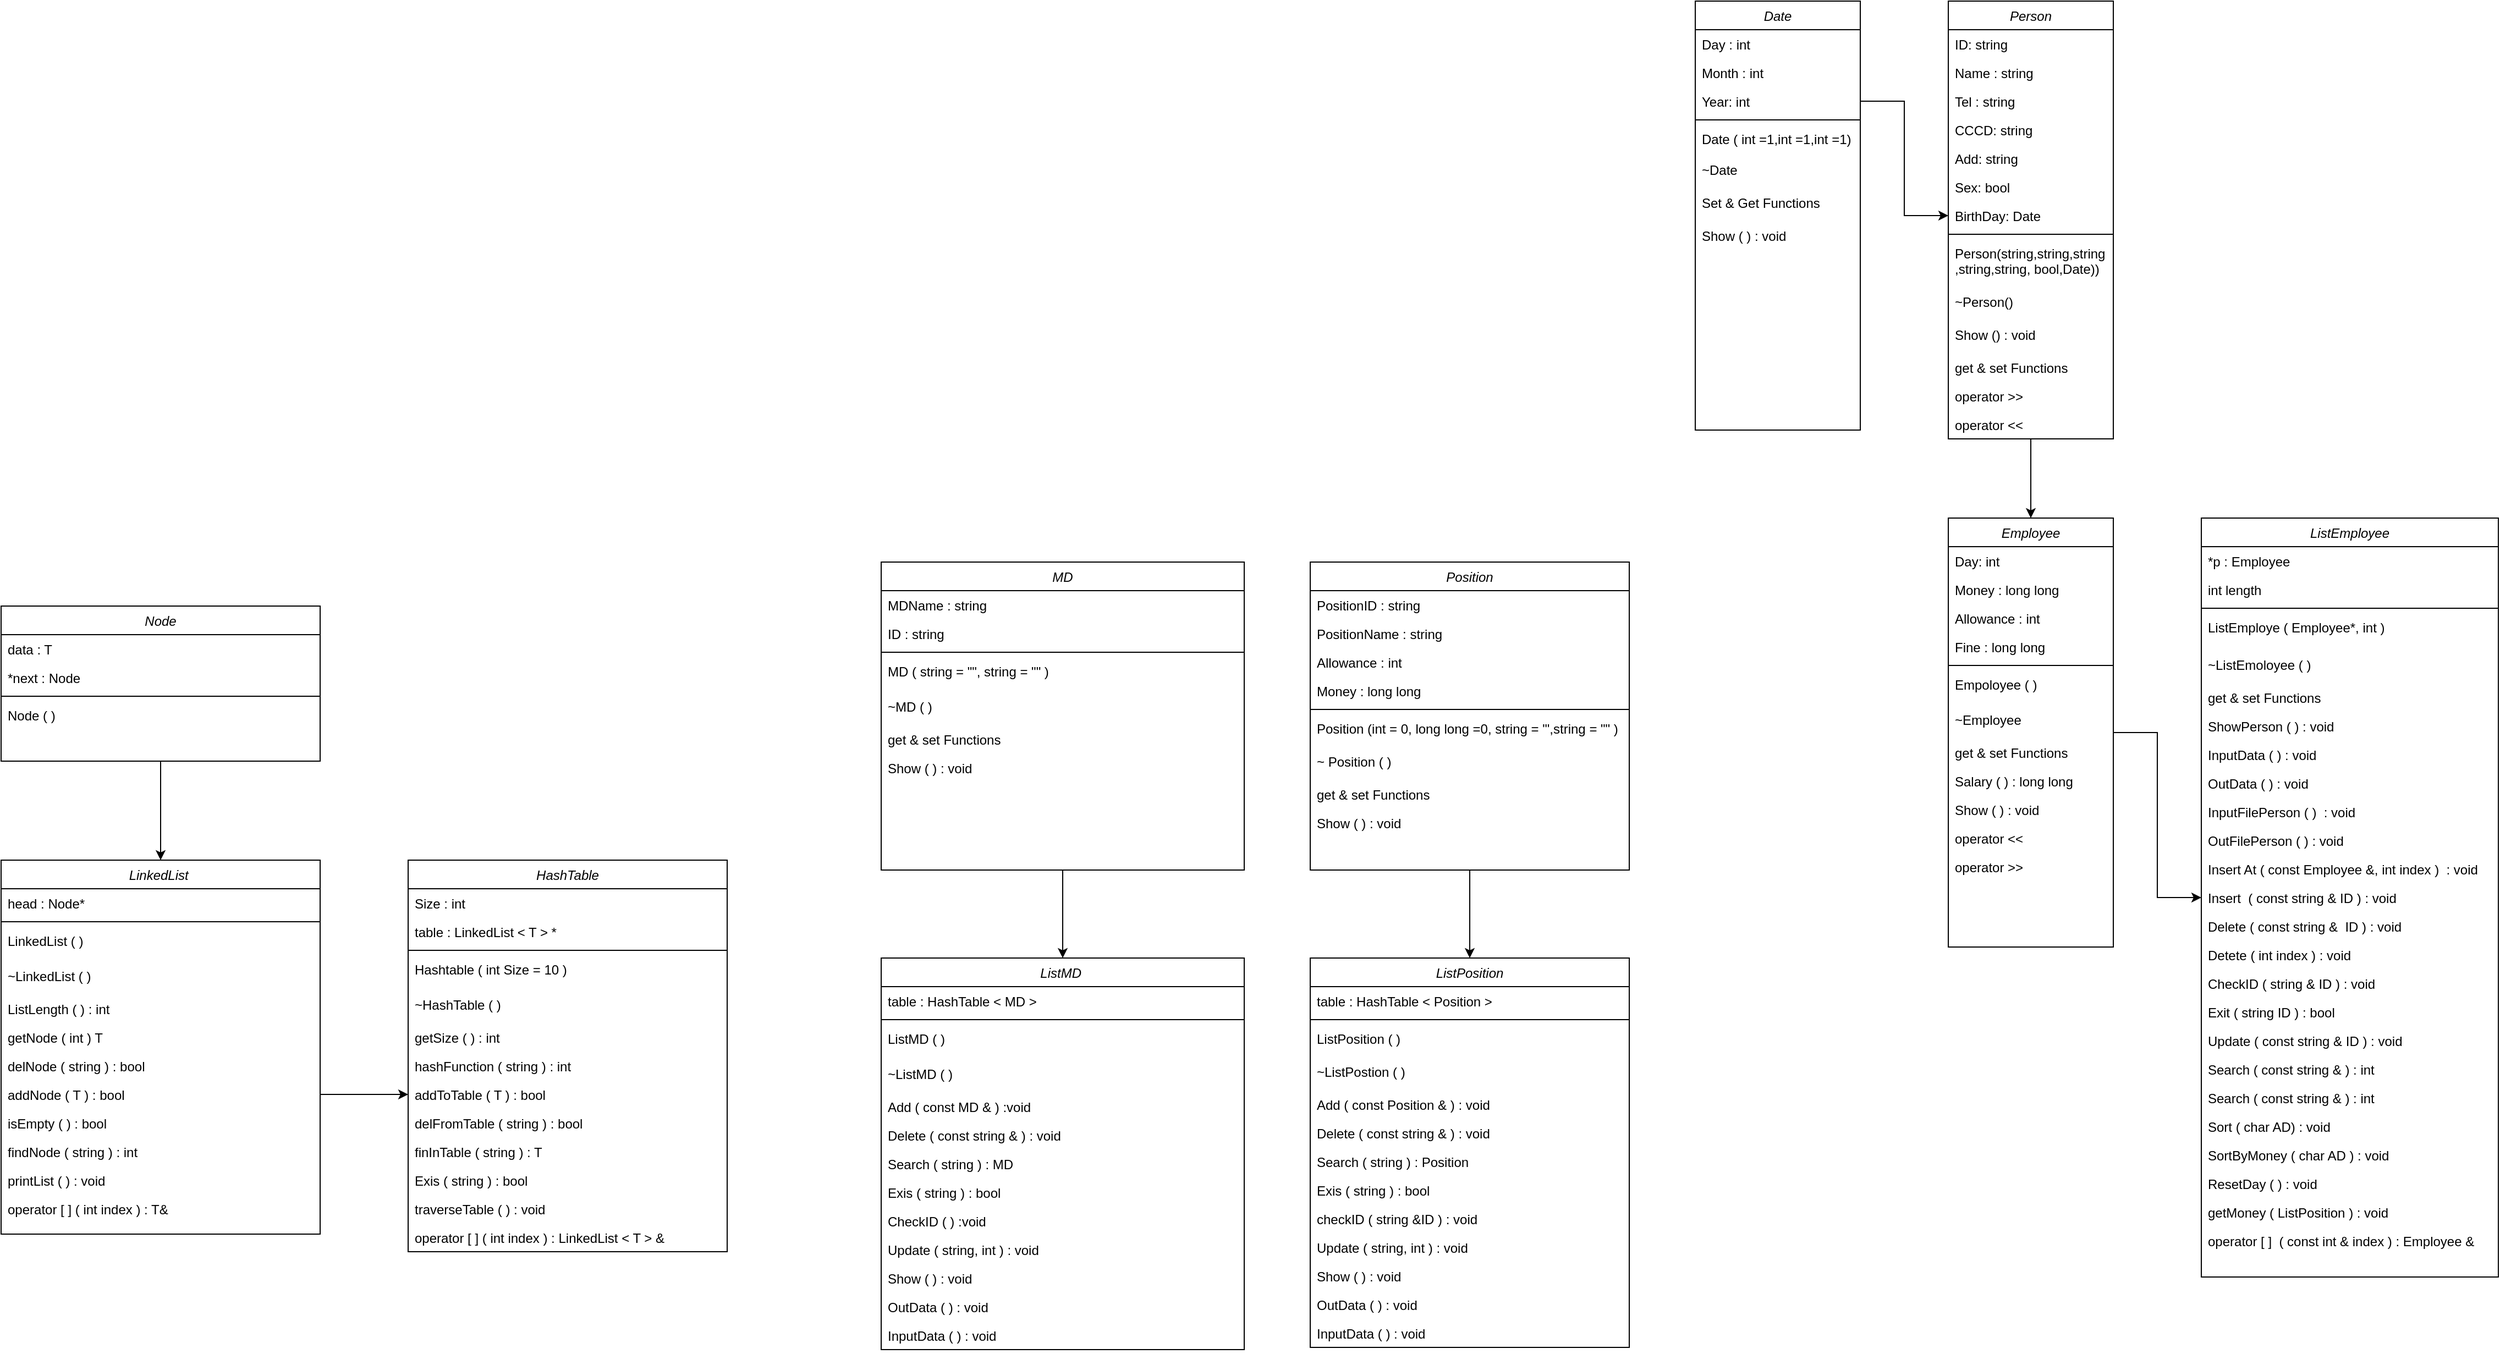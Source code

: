 <mxfile version="20.2.3" type="device" pages="2"><diagram id="C5RBs43oDa-KdzZeNtuy" name="Page-1"><mxGraphModel dx="2506" dy="425" grid="1" gridSize="10" guides="1" tooltips="1" connect="1" arrows="1" fold="1" page="1" pageScale="1" pageWidth="827" pageHeight="1169" math="0" shadow="0"><root><mxCell id="WIyWlLk6GJQsqaUBKTNV-0"/><mxCell id="WIyWlLk6GJQsqaUBKTNV-1" parent="WIyWlLk6GJQsqaUBKTNV-0"/><mxCell id="2ZYuX4_VK9bPIiLDg9do-37" value="" style="edgeStyle=orthogonalEdgeStyle;rounded=0;orthogonalLoop=1;jettySize=auto;html=1;" parent="WIyWlLk6GJQsqaUBKTNV-1" source="zkfFHV4jXpPFQw0GAbJ--0" target="2ZYuX4_VK9bPIiLDg9do-23" edge="1"><mxGeometry relative="1" as="geometry"/></mxCell><mxCell id="zkfFHV4jXpPFQw0GAbJ--0" value="Person" style="swimlane;fontStyle=2;align=center;verticalAlign=top;childLayout=stackLayout;horizontal=1;startSize=26;horizontalStack=0;resizeParent=1;resizeLast=0;collapsible=1;marginBottom=0;rounded=0;shadow=0;strokeWidth=1;" parent="WIyWlLk6GJQsqaUBKTNV-1" vertex="1"><mxGeometry x="220" y="120" width="150" height="398" as="geometry"><mxRectangle x="230" y="140" width="160" height="26" as="alternateBounds"/></mxGeometry></mxCell><mxCell id="-ab3hChi9qJ2PUHJPbu6-6" value="ID: string        " style="text;align=left;verticalAlign=top;spacingLeft=4;spacingRight=4;overflow=hidden;rotatable=0;points=[[0,0.5],[1,0.5]];portConstraint=eastwest;" parent="zkfFHV4jXpPFQw0GAbJ--0" vertex="1"><mxGeometry y="26" width="150" height="26" as="geometry"/></mxCell><mxCell id="-ab3hChi9qJ2PUHJPbu6-5" value="Name : string" style="text;align=left;verticalAlign=top;spacingLeft=4;spacingRight=4;overflow=hidden;rotatable=0;points=[[0,0.5],[1,0.5]];portConstraint=eastwest;" parent="zkfFHV4jXpPFQw0GAbJ--0" vertex="1"><mxGeometry y="52" width="150" height="26" as="geometry"/></mxCell><mxCell id="zkfFHV4jXpPFQw0GAbJ--1" value="Tel : string" style="text;align=left;verticalAlign=top;spacingLeft=4;spacingRight=4;overflow=hidden;rotatable=0;points=[[0,0.5],[1,0.5]];portConstraint=eastwest;" parent="zkfFHV4jXpPFQw0GAbJ--0" vertex="1"><mxGeometry y="78" width="150" height="26" as="geometry"/></mxCell><mxCell id="-ab3hChi9qJ2PUHJPbu6-7" value="CCCD: string" style="text;align=left;verticalAlign=top;spacingLeft=4;spacingRight=4;overflow=hidden;rotatable=0;points=[[0,0.5],[1,0.5]];portConstraint=eastwest;" parent="zkfFHV4jXpPFQw0GAbJ--0" vertex="1"><mxGeometry y="104" width="150" height="26" as="geometry"/></mxCell><mxCell id="-ab3hChi9qJ2PUHJPbu6-8" value="Add: string" style="text;align=left;verticalAlign=top;spacingLeft=4;spacingRight=4;overflow=hidden;rotatable=0;points=[[0,0.5],[1,0.5]];portConstraint=eastwest;" parent="zkfFHV4jXpPFQw0GAbJ--0" vertex="1"><mxGeometry y="130" width="150" height="26" as="geometry"/></mxCell><mxCell id="-ab3hChi9qJ2PUHJPbu6-9" value="Sex: bool" style="text;align=left;verticalAlign=top;spacingLeft=4;spacingRight=4;overflow=hidden;rotatable=0;points=[[0,0.5],[1,0.5]];portConstraint=eastwest;" parent="zkfFHV4jXpPFQw0GAbJ--0" vertex="1"><mxGeometry y="156" width="150" height="26" as="geometry"/></mxCell><mxCell id="-ab3hChi9qJ2PUHJPbu6-10" value="BirthDay: Date" style="text;align=left;verticalAlign=top;spacingLeft=4;spacingRight=4;overflow=hidden;rotatable=0;points=[[0,0.5],[1,0.5]];portConstraint=eastwest;" parent="zkfFHV4jXpPFQw0GAbJ--0" vertex="1"><mxGeometry y="182" width="150" height="26" as="geometry"/></mxCell><mxCell id="zkfFHV4jXpPFQw0GAbJ--4" value="" style="line;html=1;strokeWidth=1;align=left;verticalAlign=middle;spacingTop=-1;spacingLeft=3;spacingRight=3;rotatable=0;labelPosition=right;points=[];portConstraint=eastwest;" parent="zkfFHV4jXpPFQw0GAbJ--0" vertex="1"><mxGeometry y="208" width="150" height="8" as="geometry"/></mxCell><mxCell id="2ZYuX4_VK9bPIiLDg9do-1" value="Person(string,string,string&#10;,string,string, bool,Date))" style="text;align=left;verticalAlign=top;spacingLeft=4;spacingRight=4;overflow=hidden;rotatable=0;points=[[0,0.5],[1,0.5]];portConstraint=eastwest;" parent="zkfFHV4jXpPFQw0GAbJ--0" vertex="1"><mxGeometry y="216" width="150" height="44" as="geometry"/></mxCell><mxCell id="2ZYuX4_VK9bPIiLDg9do-2" value="~Person()" style="text;align=left;verticalAlign=top;spacingLeft=4;spacingRight=4;overflow=hidden;rotatable=0;points=[[0,0.5],[1,0.5]];portConstraint=eastwest;" parent="zkfFHV4jXpPFQw0GAbJ--0" vertex="1"><mxGeometry y="260" width="150" height="30" as="geometry"/></mxCell><mxCell id="2ZYuX4_VK9bPIiLDg9do-0" value="Show () : void" style="text;align=left;verticalAlign=top;spacingLeft=4;spacingRight=4;overflow=hidden;rotatable=0;points=[[0,0.5],[1,0.5]];portConstraint=eastwest;" parent="zkfFHV4jXpPFQw0GAbJ--0" vertex="1"><mxGeometry y="290" width="150" height="30" as="geometry"/></mxCell><mxCell id="2ZYuX4_VK9bPIiLDg9do-3" value="get &amp; set Functions" style="text;align=left;verticalAlign=top;spacingLeft=4;spacingRight=4;overflow=hidden;rotatable=0;points=[[0,0.5],[1,0.5]];portConstraint=eastwest;" parent="zkfFHV4jXpPFQw0GAbJ--0" vertex="1"><mxGeometry y="320" width="150" height="26" as="geometry"/></mxCell><mxCell id="fpwCp3mLz7zwGem5Q8k8-0" value="operator &gt;&gt; " style="text;align=left;verticalAlign=top;spacingLeft=4;spacingRight=4;overflow=hidden;rotatable=0;points=[[0,0.5],[1,0.5]];portConstraint=eastwest;" vertex="1" parent="zkfFHV4jXpPFQw0GAbJ--0"><mxGeometry y="346" width="150" height="26" as="geometry"/></mxCell><mxCell id="fpwCp3mLz7zwGem5Q8k8-1" value="operator &lt;&lt; " style="text;align=left;verticalAlign=top;spacingLeft=4;spacingRight=4;overflow=hidden;rotatable=0;points=[[0,0.5],[1,0.5]];portConstraint=eastwest;" vertex="1" parent="zkfFHV4jXpPFQw0GAbJ--0"><mxGeometry y="372" width="150" height="26" as="geometry"/></mxCell><mxCell id="2ZYuX4_VK9bPIiLDg9do-8" value="Date" style="swimlane;fontStyle=2;align=center;verticalAlign=top;childLayout=stackLayout;horizontal=1;startSize=26;horizontalStack=0;resizeParent=1;resizeLast=0;collapsible=1;marginBottom=0;rounded=0;shadow=0;strokeWidth=1;" parent="WIyWlLk6GJQsqaUBKTNV-1" vertex="1"><mxGeometry x="-10" y="120" width="150" height="390" as="geometry"><mxRectangle x="230" y="140" width="160" height="26" as="alternateBounds"/></mxGeometry></mxCell><mxCell id="2ZYuX4_VK9bPIiLDg9do-9" value="Day : int" style="text;align=left;verticalAlign=top;spacingLeft=4;spacingRight=4;overflow=hidden;rotatable=0;points=[[0,0.5],[1,0.5]];portConstraint=eastwest;" parent="2ZYuX4_VK9bPIiLDg9do-8" vertex="1"><mxGeometry y="26" width="150" height="26" as="geometry"/></mxCell><mxCell id="2ZYuX4_VK9bPIiLDg9do-10" value="Month : int" style="text;align=left;verticalAlign=top;spacingLeft=4;spacingRight=4;overflow=hidden;rotatable=0;points=[[0,0.5],[1,0.5]];portConstraint=eastwest;" parent="2ZYuX4_VK9bPIiLDg9do-8" vertex="1"><mxGeometry y="52" width="150" height="26" as="geometry"/></mxCell><mxCell id="2ZYuX4_VK9bPIiLDg9do-11" value="Year: int" style="text;align=left;verticalAlign=top;spacingLeft=4;spacingRight=4;overflow=hidden;rotatable=0;points=[[0,0.5],[1,0.5]];portConstraint=eastwest;" parent="2ZYuX4_VK9bPIiLDg9do-8" vertex="1"><mxGeometry y="78" width="150" height="26" as="geometry"/></mxCell><mxCell id="2ZYuX4_VK9bPIiLDg9do-16" value="" style="line;html=1;strokeWidth=1;align=left;verticalAlign=middle;spacingTop=-1;spacingLeft=3;spacingRight=3;rotatable=0;labelPosition=right;points=[];portConstraint=eastwest;" parent="2ZYuX4_VK9bPIiLDg9do-8" vertex="1"><mxGeometry y="104" width="150" height="8" as="geometry"/></mxCell><mxCell id="2ZYuX4_VK9bPIiLDg9do-17" value="Date ( int =1,int =1,int =1)" style="text;align=left;verticalAlign=top;spacingLeft=4;spacingRight=4;overflow=hidden;rotatable=0;points=[[0,0.5],[1,0.5]];portConstraint=eastwest;" parent="2ZYuX4_VK9bPIiLDg9do-8" vertex="1"><mxGeometry y="112" width="150" height="28" as="geometry"/></mxCell><mxCell id="2ZYuX4_VK9bPIiLDg9do-18" value="~Date" style="text;align=left;verticalAlign=top;spacingLeft=4;spacingRight=4;overflow=hidden;rotatable=0;points=[[0,0.5],[1,0.5]];portConstraint=eastwest;" parent="2ZYuX4_VK9bPIiLDg9do-8" vertex="1"><mxGeometry y="140" width="150" height="30" as="geometry"/></mxCell><mxCell id="2ZYuX4_VK9bPIiLDg9do-19" value="Set &amp; Get Functions" style="text;align=left;verticalAlign=top;spacingLeft=4;spacingRight=4;overflow=hidden;rotatable=0;points=[[0,0.5],[1,0.5]];portConstraint=eastwest;" parent="2ZYuX4_VK9bPIiLDg9do-8" vertex="1"><mxGeometry y="170" width="150" height="30" as="geometry"/></mxCell><mxCell id="2ZYuX4_VK9bPIiLDg9do-20" value="Show ( ) : void" style="text;align=left;verticalAlign=top;spacingLeft=4;spacingRight=4;overflow=hidden;rotatable=0;points=[[0,0.5],[1,0.5]];portConstraint=eastwest;" parent="2ZYuX4_VK9bPIiLDg9do-8" vertex="1"><mxGeometry y="200" width="150" height="26" as="geometry"/></mxCell><mxCell id="2ZYuX4_VK9bPIiLDg9do-51" value="" style="edgeStyle=orthogonalEdgeStyle;rounded=0;orthogonalLoop=1;jettySize=auto;html=1;" parent="WIyWlLk6GJQsqaUBKTNV-1" source="2ZYuX4_VK9bPIiLDg9do-23" target="2ZYuX4_VK9bPIiLDg9do-40" edge="1"><mxGeometry relative="1" as="geometry"/></mxCell><mxCell id="2ZYuX4_VK9bPIiLDg9do-23" value="Employee" style="swimlane;fontStyle=2;align=center;verticalAlign=top;childLayout=stackLayout;horizontal=1;startSize=26;horizontalStack=0;resizeParent=1;resizeLast=0;collapsible=1;marginBottom=0;rounded=0;shadow=0;strokeWidth=1;" parent="WIyWlLk6GJQsqaUBKTNV-1" vertex="1"><mxGeometry x="220" y="590" width="150" height="390" as="geometry"><mxRectangle x="230" y="140" width="160" height="26" as="alternateBounds"/></mxGeometry></mxCell><mxCell id="2ZYuX4_VK9bPIiLDg9do-24" value="Day: int" style="text;align=left;verticalAlign=top;spacingLeft=4;spacingRight=4;overflow=hidden;rotatable=0;points=[[0,0.5],[1,0.5]];portConstraint=eastwest;" parent="2ZYuX4_VK9bPIiLDg9do-23" vertex="1"><mxGeometry y="26" width="150" height="26" as="geometry"/></mxCell><mxCell id="2ZYuX4_VK9bPIiLDg9do-25" value="Money : long long" style="text;align=left;verticalAlign=top;spacingLeft=4;spacingRight=4;overflow=hidden;rotatable=0;points=[[0,0.5],[1,0.5]];portConstraint=eastwest;" parent="2ZYuX4_VK9bPIiLDg9do-23" vertex="1"><mxGeometry y="52" width="150" height="26" as="geometry"/></mxCell><mxCell id="2ZYuX4_VK9bPIiLDg9do-26" value="Allowance : int" style="text;align=left;verticalAlign=top;spacingLeft=4;spacingRight=4;overflow=hidden;rotatable=0;points=[[0,0.5],[1,0.5]];portConstraint=eastwest;" parent="2ZYuX4_VK9bPIiLDg9do-23" vertex="1"><mxGeometry y="78" width="150" height="26" as="geometry"/></mxCell><mxCell id="2ZYuX4_VK9bPIiLDg9do-27" value="Fine : long long" style="text;align=left;verticalAlign=top;spacingLeft=4;spacingRight=4;overflow=hidden;rotatable=0;points=[[0,0.5],[1,0.5]];portConstraint=eastwest;" parent="2ZYuX4_VK9bPIiLDg9do-23" vertex="1"><mxGeometry y="104" width="150" height="26" as="geometry"/></mxCell><mxCell id="2ZYuX4_VK9bPIiLDg9do-31" value="" style="line;html=1;strokeWidth=1;align=left;verticalAlign=middle;spacingTop=-1;spacingLeft=3;spacingRight=3;rotatable=0;labelPosition=right;points=[];portConstraint=eastwest;" parent="2ZYuX4_VK9bPIiLDg9do-23" vertex="1"><mxGeometry y="130" width="150" height="8" as="geometry"/></mxCell><mxCell id="2ZYuX4_VK9bPIiLDg9do-32" value="Empoloyee ( )" style="text;align=left;verticalAlign=top;spacingLeft=4;spacingRight=4;overflow=hidden;rotatable=0;points=[[0,0.5],[1,0.5]];portConstraint=eastwest;" parent="2ZYuX4_VK9bPIiLDg9do-23" vertex="1"><mxGeometry y="138" width="150" height="32" as="geometry"/></mxCell><mxCell id="2ZYuX4_VK9bPIiLDg9do-33" value="~Employee" style="text;align=left;verticalAlign=top;spacingLeft=4;spacingRight=4;overflow=hidden;rotatable=0;points=[[0,0.5],[1,0.5]];portConstraint=eastwest;" parent="2ZYuX4_VK9bPIiLDg9do-23" vertex="1"><mxGeometry y="170" width="150" height="30" as="geometry"/></mxCell><mxCell id="2ZYuX4_VK9bPIiLDg9do-35" value="get &amp; set Functions" style="text;align=left;verticalAlign=top;spacingLeft=4;spacingRight=4;overflow=hidden;rotatable=0;points=[[0,0.5],[1,0.5]];portConstraint=eastwest;" parent="2ZYuX4_VK9bPIiLDg9do-23" vertex="1"><mxGeometry y="200" width="150" height="26" as="geometry"/></mxCell><mxCell id="2ZYuX4_VK9bPIiLDg9do-38" value="Salary ( ) : long long" style="text;align=left;verticalAlign=top;spacingLeft=4;spacingRight=4;overflow=hidden;rotatable=0;points=[[0,0.5],[1,0.5]];portConstraint=eastwest;" parent="2ZYuX4_VK9bPIiLDg9do-23" vertex="1"><mxGeometry y="226" width="150" height="26" as="geometry"/></mxCell><mxCell id="fpwCp3mLz7zwGem5Q8k8-2" value="Show ( ) : void " style="text;align=left;verticalAlign=top;spacingLeft=4;spacingRight=4;overflow=hidden;rotatable=0;points=[[0,0.5],[1,0.5]];portConstraint=eastwest;" vertex="1" parent="2ZYuX4_VK9bPIiLDg9do-23"><mxGeometry y="252" width="150" height="26" as="geometry"/></mxCell><mxCell id="fpwCp3mLz7zwGem5Q8k8-3" value="operator &lt;&lt; " style="text;align=left;verticalAlign=top;spacingLeft=4;spacingRight=4;overflow=hidden;rotatable=0;points=[[0,0.5],[1,0.5]];portConstraint=eastwest;" vertex="1" parent="2ZYuX4_VK9bPIiLDg9do-23"><mxGeometry y="278" width="150" height="26" as="geometry"/></mxCell><mxCell id="2ZYuX4_VK9bPIiLDg9do-36" value="operator &gt;&gt; " style="text;align=left;verticalAlign=top;spacingLeft=4;spacingRight=4;overflow=hidden;rotatable=0;points=[[0,0.5],[1,0.5]];portConstraint=eastwest;" parent="2ZYuX4_VK9bPIiLDg9do-23" vertex="1"><mxGeometry y="304" width="150" height="26" as="geometry"/></mxCell><mxCell id="2ZYuX4_VK9bPIiLDg9do-39" style="edgeStyle=orthogonalEdgeStyle;rounded=0;orthogonalLoop=1;jettySize=auto;html=1;entryX=0;entryY=0.5;entryDx=0;entryDy=0;" parent="WIyWlLk6GJQsqaUBKTNV-1" source="2ZYuX4_VK9bPIiLDg9do-11" target="-ab3hChi9qJ2PUHJPbu6-10" edge="1"><mxGeometry relative="1" as="geometry"/></mxCell><mxCell id="2ZYuX4_VK9bPIiLDg9do-40" value="ListEmployee" style="swimlane;fontStyle=2;align=center;verticalAlign=top;childLayout=stackLayout;horizontal=1;startSize=26;horizontalStack=0;resizeParent=1;resizeLast=0;collapsible=1;marginBottom=0;rounded=0;shadow=0;strokeWidth=1;" parent="WIyWlLk6GJQsqaUBKTNV-1" vertex="1"><mxGeometry x="450" y="590" width="270" height="690" as="geometry"><mxRectangle x="230" y="140" width="160" height="26" as="alternateBounds"/></mxGeometry></mxCell><mxCell id="2ZYuX4_VK9bPIiLDg9do-41" value="*p : Employee" style="text;align=left;verticalAlign=top;spacingLeft=4;spacingRight=4;overflow=hidden;rotatable=0;points=[[0,0.5],[1,0.5]];portConstraint=eastwest;" parent="2ZYuX4_VK9bPIiLDg9do-40" vertex="1"><mxGeometry y="26" width="270" height="26" as="geometry"/></mxCell><mxCell id="2ZYuX4_VK9bPIiLDg9do-42" value="int length" style="text;align=left;verticalAlign=top;spacingLeft=4;spacingRight=4;overflow=hidden;rotatable=0;points=[[0,0.5],[1,0.5]];portConstraint=eastwest;" parent="2ZYuX4_VK9bPIiLDg9do-40" vertex="1"><mxGeometry y="52" width="270" height="26" as="geometry"/></mxCell><mxCell id="2ZYuX4_VK9bPIiLDg9do-45" value="" style="line;html=1;strokeWidth=1;align=left;verticalAlign=middle;spacingTop=-1;spacingLeft=3;spacingRight=3;rotatable=0;labelPosition=right;points=[];portConstraint=eastwest;" parent="2ZYuX4_VK9bPIiLDg9do-40" vertex="1"><mxGeometry y="78" width="270" height="8" as="geometry"/></mxCell><mxCell id="2ZYuX4_VK9bPIiLDg9do-46" value="ListEmploye ( Employee*, int ) " style="text;align=left;verticalAlign=top;spacingLeft=4;spacingRight=4;overflow=hidden;rotatable=0;points=[[0,0.5],[1,0.5]];portConstraint=eastwest;" parent="2ZYuX4_VK9bPIiLDg9do-40" vertex="1"><mxGeometry y="86" width="270" height="34" as="geometry"/></mxCell><mxCell id="2ZYuX4_VK9bPIiLDg9do-47" value="~ListEmoloyee ( )" style="text;align=left;verticalAlign=top;spacingLeft=4;spacingRight=4;overflow=hidden;rotatable=0;points=[[0,0.5],[1,0.5]];portConstraint=eastwest;" parent="2ZYuX4_VK9bPIiLDg9do-40" vertex="1"><mxGeometry y="120" width="270" height="30" as="geometry"/></mxCell><mxCell id="2ZYuX4_VK9bPIiLDg9do-48" value="get &amp; set Functions" style="text;align=left;verticalAlign=top;spacingLeft=4;spacingRight=4;overflow=hidden;rotatable=0;points=[[0,0.5],[1,0.5]];portConstraint=eastwest;" parent="2ZYuX4_VK9bPIiLDg9do-40" vertex="1"><mxGeometry y="150" width="270" height="26" as="geometry"/></mxCell><mxCell id="2ZYuX4_VK9bPIiLDg9do-50" value="ShowPerson ( ) : void" style="text;align=left;verticalAlign=top;spacingLeft=4;spacingRight=4;overflow=hidden;rotatable=0;points=[[0,0.5],[1,0.5]];portConstraint=eastwest;" parent="2ZYuX4_VK9bPIiLDg9do-40" vertex="1"><mxGeometry y="176" width="270" height="26" as="geometry"/></mxCell><mxCell id="2ZYuX4_VK9bPIiLDg9do-52" value="InputData ( ) : void" style="text;align=left;verticalAlign=top;spacingLeft=4;spacingRight=4;overflow=hidden;rotatable=0;points=[[0,0.5],[1,0.5]];portConstraint=eastwest;" parent="2ZYuX4_VK9bPIiLDg9do-40" vertex="1"><mxGeometry y="202" width="270" height="26" as="geometry"/></mxCell><mxCell id="2ZYuX4_VK9bPIiLDg9do-53" value="OutData ( ) : void" style="text;align=left;verticalAlign=top;spacingLeft=4;spacingRight=4;overflow=hidden;rotatable=0;points=[[0,0.5],[1,0.5]];portConstraint=eastwest;" parent="2ZYuX4_VK9bPIiLDg9do-40" vertex="1"><mxGeometry y="228" width="270" height="26" as="geometry"/></mxCell><mxCell id="2ZYuX4_VK9bPIiLDg9do-55" value="InputFilePerson ( )  : void" style="text;align=left;verticalAlign=top;spacingLeft=4;spacingRight=4;overflow=hidden;rotatable=0;points=[[0,0.5],[1,0.5]];portConstraint=eastwest;" parent="2ZYuX4_VK9bPIiLDg9do-40" vertex="1"><mxGeometry y="254" width="270" height="26" as="geometry"/></mxCell><mxCell id="2ZYuX4_VK9bPIiLDg9do-54" value="OutFilePerson ( ) : void" style="text;align=left;verticalAlign=top;spacingLeft=4;spacingRight=4;overflow=hidden;rotatable=0;points=[[0,0.5],[1,0.5]];portConstraint=eastwest;" parent="2ZYuX4_VK9bPIiLDg9do-40" vertex="1"><mxGeometry y="280" width="270" height="26" as="geometry"/></mxCell><mxCell id="2ZYuX4_VK9bPIiLDg9do-57" value="Insert At ( const Employee &amp;, int index )  : void " style="text;align=left;verticalAlign=top;spacingLeft=4;spacingRight=4;overflow=hidden;rotatable=0;points=[[0,0.5],[1,0.5]];portConstraint=eastwest;" parent="2ZYuX4_VK9bPIiLDg9do-40" vertex="1"><mxGeometry y="306" width="270" height="26" as="geometry"/></mxCell><mxCell id="2ZYuX4_VK9bPIiLDg9do-56" value="Insert  ( const string &amp; ID ) : void " style="text;align=left;verticalAlign=top;spacingLeft=4;spacingRight=4;overflow=hidden;rotatable=0;points=[[0,0.5],[1,0.5]];portConstraint=eastwest;" parent="2ZYuX4_VK9bPIiLDg9do-40" vertex="1"><mxGeometry y="332" width="270" height="26" as="geometry"/></mxCell><mxCell id="2ZYuX4_VK9bPIiLDg9do-60" value="Delete ( const string &amp;  ID ) : void" style="text;align=left;verticalAlign=top;spacingLeft=4;spacingRight=4;overflow=hidden;rotatable=0;points=[[0,0.5],[1,0.5]];portConstraint=eastwest;" parent="2ZYuX4_VK9bPIiLDg9do-40" vertex="1"><mxGeometry y="358" width="270" height="26" as="geometry"/></mxCell><mxCell id="2ZYuX4_VK9bPIiLDg9do-59" value="Detete ( int index ) : void" style="text;align=left;verticalAlign=top;spacingLeft=4;spacingRight=4;overflow=hidden;rotatable=0;points=[[0,0.5],[1,0.5]];portConstraint=eastwest;" parent="2ZYuX4_VK9bPIiLDg9do-40" vertex="1"><mxGeometry y="384" width="270" height="26" as="geometry"/></mxCell><mxCell id="2ZYuX4_VK9bPIiLDg9do-66" value="CheckID ( string &amp; ID ) : void" style="text;align=left;verticalAlign=top;spacingLeft=4;spacingRight=4;overflow=hidden;rotatable=0;points=[[0,0.5],[1,0.5]];portConstraint=eastwest;" parent="2ZYuX4_VK9bPIiLDg9do-40" vertex="1"><mxGeometry y="410" width="270" height="26" as="geometry"/></mxCell><mxCell id="2ZYuX4_VK9bPIiLDg9do-67" value="Exit ( string ID ) : bool" style="text;align=left;verticalAlign=top;spacingLeft=4;spacingRight=4;overflow=hidden;rotatable=0;points=[[0,0.5],[1,0.5]];portConstraint=eastwest;" parent="2ZYuX4_VK9bPIiLDg9do-40" vertex="1"><mxGeometry y="436" width="270" height="26" as="geometry"/></mxCell><mxCell id="2ZYuX4_VK9bPIiLDg9do-68" value="Update ( const string &amp; ID ) : void" style="text;align=left;verticalAlign=top;spacingLeft=4;spacingRight=4;overflow=hidden;rotatable=0;points=[[0,0.5],[1,0.5]];portConstraint=eastwest;" parent="2ZYuX4_VK9bPIiLDg9do-40" vertex="1"><mxGeometry y="462" width="270" height="26" as="geometry"/></mxCell><mxCell id="2ZYuX4_VK9bPIiLDg9do-69" value="Search ( const string &amp; ) : int " style="text;align=left;verticalAlign=top;spacingLeft=4;spacingRight=4;overflow=hidden;rotatable=0;points=[[0,0.5],[1,0.5]];portConstraint=eastwest;" parent="2ZYuX4_VK9bPIiLDg9do-40" vertex="1"><mxGeometry y="488" width="270" height="26" as="geometry"/></mxCell><mxCell id="2ZYuX4_VK9bPIiLDg9do-70" value="Search ( const string &amp; ) : int " style="text;align=left;verticalAlign=top;spacingLeft=4;spacingRight=4;overflow=hidden;rotatable=0;points=[[0,0.5],[1,0.5]];portConstraint=eastwest;" parent="2ZYuX4_VK9bPIiLDg9do-40" vertex="1"><mxGeometry y="514" width="270" height="26" as="geometry"/></mxCell><mxCell id="2ZYuX4_VK9bPIiLDg9do-71" value="Sort ( char AD) : void " style="text;align=left;verticalAlign=top;spacingLeft=4;spacingRight=4;overflow=hidden;rotatable=0;points=[[0,0.5],[1,0.5]];portConstraint=eastwest;" parent="2ZYuX4_VK9bPIiLDg9do-40" vertex="1"><mxGeometry y="540" width="270" height="26" as="geometry"/></mxCell><mxCell id="2ZYuX4_VK9bPIiLDg9do-72" value="SortByMoney ( char AD ) : void" style="text;align=left;verticalAlign=top;spacingLeft=4;spacingRight=4;overflow=hidden;rotatable=0;points=[[0,0.5],[1,0.5]];portConstraint=eastwest;" parent="2ZYuX4_VK9bPIiLDg9do-40" vertex="1"><mxGeometry y="566" width="270" height="26" as="geometry"/></mxCell><mxCell id="2ZYuX4_VK9bPIiLDg9do-73" value="ResetDay ( ) : void" style="text;align=left;verticalAlign=top;spacingLeft=4;spacingRight=4;overflow=hidden;rotatable=0;points=[[0,0.5],[1,0.5]];portConstraint=eastwest;" parent="2ZYuX4_VK9bPIiLDg9do-40" vertex="1"><mxGeometry y="592" width="270" height="26" as="geometry"/></mxCell><mxCell id="2ZYuX4_VK9bPIiLDg9do-74" value="getMoney ( ListPosition ) : void" style="text;align=left;verticalAlign=top;spacingLeft=4;spacingRight=4;overflow=hidden;rotatable=0;points=[[0,0.5],[1,0.5]];portConstraint=eastwest;" parent="2ZYuX4_VK9bPIiLDg9do-40" vertex="1"><mxGeometry y="618" width="270" height="26" as="geometry"/></mxCell><mxCell id="2ZYuX4_VK9bPIiLDg9do-75" value="operator [ ]  ( const int &amp; index ) : Employee &amp;" style="text;align=left;verticalAlign=top;spacingLeft=4;spacingRight=4;overflow=hidden;rotatable=0;points=[[0,0.5],[1,0.5]];portConstraint=eastwest;" parent="2ZYuX4_VK9bPIiLDg9do-40" vertex="1"><mxGeometry y="644" width="270" height="26" as="geometry"/></mxCell><mxCell id="2ZYuX4_VK9bPIiLDg9do-163" value="" style="edgeStyle=orthogonalEdgeStyle;rounded=0;orthogonalLoop=1;jettySize=auto;html=1;" parent="WIyWlLk6GJQsqaUBKTNV-1" source="2ZYuX4_VK9bPIiLDg9do-76" target="2ZYuX4_VK9bPIiLDg9do-153" edge="1"><mxGeometry relative="1" as="geometry"/></mxCell><mxCell id="2ZYuX4_VK9bPIiLDg9do-76" value="Position" style="swimlane;fontStyle=2;align=center;verticalAlign=top;childLayout=stackLayout;horizontal=1;startSize=26;horizontalStack=0;resizeParent=1;resizeLast=0;collapsible=1;marginBottom=0;rounded=0;shadow=0;strokeWidth=1;" parent="WIyWlLk6GJQsqaUBKTNV-1" vertex="1"><mxGeometry x="-360" y="630" width="290" height="280" as="geometry"><mxRectangle x="230" y="140" width="160" height="26" as="alternateBounds"/></mxGeometry></mxCell><mxCell id="2ZYuX4_VK9bPIiLDg9do-77" value="PositionID : string" style="text;align=left;verticalAlign=top;spacingLeft=4;spacingRight=4;overflow=hidden;rotatable=0;points=[[0,0.5],[1,0.5]];portConstraint=eastwest;" parent="2ZYuX4_VK9bPIiLDg9do-76" vertex="1"><mxGeometry y="26" width="290" height="26" as="geometry"/></mxCell><mxCell id="2ZYuX4_VK9bPIiLDg9do-78" value="PositionName : string" style="text;align=left;verticalAlign=top;spacingLeft=4;spacingRight=4;overflow=hidden;rotatable=0;points=[[0,0.5],[1,0.5]];portConstraint=eastwest;" parent="2ZYuX4_VK9bPIiLDg9do-76" vertex="1"><mxGeometry y="52" width="290" height="26" as="geometry"/></mxCell><mxCell id="2ZYuX4_VK9bPIiLDg9do-79" value="Allowance : int" style="text;align=left;verticalAlign=top;spacingLeft=4;spacingRight=4;overflow=hidden;rotatable=0;points=[[0,0.5],[1,0.5]];portConstraint=eastwest;" parent="2ZYuX4_VK9bPIiLDg9do-76" vertex="1"><mxGeometry y="78" width="290" height="26" as="geometry"/></mxCell><mxCell id="2ZYuX4_VK9bPIiLDg9do-80" value="Money : long long " style="text;align=left;verticalAlign=top;spacingLeft=4;spacingRight=4;overflow=hidden;rotatable=0;points=[[0,0.5],[1,0.5]];portConstraint=eastwest;" parent="2ZYuX4_VK9bPIiLDg9do-76" vertex="1"><mxGeometry y="104" width="290" height="26" as="geometry"/></mxCell><mxCell id="2ZYuX4_VK9bPIiLDg9do-81" value="" style="line;html=1;strokeWidth=1;align=left;verticalAlign=middle;spacingTop=-1;spacingLeft=3;spacingRight=3;rotatable=0;labelPosition=right;points=[];portConstraint=eastwest;" parent="2ZYuX4_VK9bPIiLDg9do-76" vertex="1"><mxGeometry y="130" width="290" height="8" as="geometry"/></mxCell><mxCell id="2ZYuX4_VK9bPIiLDg9do-100" value="Position (int = 0, long long =0, string = &quot;',string = &quot;&quot; ) " style="text;align=left;verticalAlign=top;spacingLeft=4;spacingRight=4;overflow=hidden;rotatable=0;points=[[0,0.5],[1,0.5]];portConstraint=eastwest;" parent="2ZYuX4_VK9bPIiLDg9do-76" vertex="1"><mxGeometry y="138" width="290" height="30" as="geometry"/></mxCell><mxCell id="2ZYuX4_VK9bPIiLDg9do-83" value="~ Position ( ) " style="text;align=left;verticalAlign=top;spacingLeft=4;spacingRight=4;overflow=hidden;rotatable=0;points=[[0,0.5],[1,0.5]];portConstraint=eastwest;" parent="2ZYuX4_VK9bPIiLDg9do-76" vertex="1"><mxGeometry y="168" width="290" height="30" as="geometry"/></mxCell><mxCell id="2ZYuX4_VK9bPIiLDg9do-84" value="get &amp; set Functions" style="text;align=left;verticalAlign=top;spacingLeft=4;spacingRight=4;overflow=hidden;rotatable=0;points=[[0,0.5],[1,0.5]];portConstraint=eastwest;" parent="2ZYuX4_VK9bPIiLDg9do-76" vertex="1"><mxGeometry y="198" width="290" height="26" as="geometry"/></mxCell><mxCell id="2ZYuX4_VK9bPIiLDg9do-85" value="Show ( ) : void" style="text;align=left;verticalAlign=top;spacingLeft=4;spacingRight=4;overflow=hidden;rotatable=0;points=[[0,0.5],[1,0.5]];portConstraint=eastwest;" parent="2ZYuX4_VK9bPIiLDg9do-76" vertex="1"><mxGeometry y="224" width="290" height="26" as="geometry"/></mxCell><mxCell id="2ZYuX4_VK9bPIiLDg9do-152" value="" style="edgeStyle=orthogonalEdgeStyle;rounded=0;orthogonalLoop=1;jettySize=auto;html=1;" parent="WIyWlLk6GJQsqaUBKTNV-1" source="2ZYuX4_VK9bPIiLDg9do-89" target="2ZYuX4_VK9bPIiLDg9do-144" edge="1"><mxGeometry relative="1" as="geometry"/></mxCell><mxCell id="2ZYuX4_VK9bPIiLDg9do-89" value="MD" style="swimlane;fontStyle=2;align=center;verticalAlign=top;childLayout=stackLayout;horizontal=1;startSize=26;horizontalStack=0;resizeParent=1;resizeLast=0;collapsible=1;marginBottom=0;rounded=0;shadow=0;strokeWidth=1;" parent="WIyWlLk6GJQsqaUBKTNV-1" vertex="1"><mxGeometry x="-750" y="630" width="330" height="280" as="geometry"><mxRectangle x="230" y="140" width="160" height="26" as="alternateBounds"/></mxGeometry></mxCell><mxCell id="2ZYuX4_VK9bPIiLDg9do-90" value="MDName : string" style="text;align=left;verticalAlign=top;spacingLeft=4;spacingRight=4;overflow=hidden;rotatable=0;points=[[0,0.5],[1,0.5]];portConstraint=eastwest;" parent="2ZYuX4_VK9bPIiLDg9do-89" vertex="1"><mxGeometry y="26" width="330" height="26" as="geometry"/></mxCell><mxCell id="2ZYuX4_VK9bPIiLDg9do-91" value="ID : string" style="text;align=left;verticalAlign=top;spacingLeft=4;spacingRight=4;overflow=hidden;rotatable=0;points=[[0,0.5],[1,0.5]];portConstraint=eastwest;" parent="2ZYuX4_VK9bPIiLDg9do-89" vertex="1"><mxGeometry y="52" width="330" height="26" as="geometry"/></mxCell><mxCell id="2ZYuX4_VK9bPIiLDg9do-94" value="" style="line;html=1;strokeWidth=1;align=left;verticalAlign=middle;spacingTop=-1;spacingLeft=3;spacingRight=3;rotatable=0;labelPosition=right;points=[];portConstraint=eastwest;" parent="2ZYuX4_VK9bPIiLDg9do-89" vertex="1"><mxGeometry y="78" width="330" height="8" as="geometry"/></mxCell><mxCell id="2ZYuX4_VK9bPIiLDg9do-95" value="MD ( string = &quot;&quot;, string = &quot;&quot; )" style="text;align=left;verticalAlign=top;spacingLeft=4;spacingRight=4;overflow=hidden;rotatable=0;points=[[0,0.5],[1,0.5]];portConstraint=eastwest;" parent="2ZYuX4_VK9bPIiLDg9do-89" vertex="1"><mxGeometry y="86" width="330" height="32" as="geometry"/></mxCell><mxCell id="2ZYuX4_VK9bPIiLDg9do-96" value="~MD ( )" style="text;align=left;verticalAlign=top;spacingLeft=4;spacingRight=4;overflow=hidden;rotatable=0;points=[[0,0.5],[1,0.5]];portConstraint=eastwest;" parent="2ZYuX4_VK9bPIiLDg9do-89" vertex="1"><mxGeometry y="118" width="330" height="30" as="geometry"/></mxCell><mxCell id="2ZYuX4_VK9bPIiLDg9do-97" value="get &amp; set Functions" style="text;align=left;verticalAlign=top;spacingLeft=4;spacingRight=4;overflow=hidden;rotatable=0;points=[[0,0.5],[1,0.5]];portConstraint=eastwest;" parent="2ZYuX4_VK9bPIiLDg9do-89" vertex="1"><mxGeometry y="148" width="330" height="26" as="geometry"/></mxCell><mxCell id="2ZYuX4_VK9bPIiLDg9do-99" value="Show ( ) : void " style="text;align=left;verticalAlign=top;spacingLeft=4;spacingRight=4;overflow=hidden;rotatable=0;points=[[0,0.5],[1,0.5]];portConstraint=eastwest;" parent="2ZYuX4_VK9bPIiLDg9do-89" vertex="1"><mxGeometry y="174" width="330" height="26" as="geometry"/></mxCell><mxCell id="2ZYuX4_VK9bPIiLDg9do-101" value="LinkedList " style="swimlane;fontStyle=2;align=center;verticalAlign=top;childLayout=stackLayout;horizontal=1;startSize=26;horizontalStack=0;resizeParent=1;resizeLast=0;collapsible=1;marginBottom=0;rounded=0;shadow=0;strokeWidth=1;" parent="WIyWlLk6GJQsqaUBKTNV-1" vertex="1"><mxGeometry x="-1550" y="901" width="290" height="340" as="geometry"><mxRectangle x="230" y="140" width="160" height="26" as="alternateBounds"/></mxGeometry></mxCell><mxCell id="2ZYuX4_VK9bPIiLDg9do-102" value="head : Node*" style="text;align=left;verticalAlign=top;spacingLeft=4;spacingRight=4;overflow=hidden;rotatable=0;points=[[0,0.5],[1,0.5]];portConstraint=eastwest;" parent="2ZYuX4_VK9bPIiLDg9do-101" vertex="1"><mxGeometry y="26" width="290" height="26" as="geometry"/></mxCell><mxCell id="2ZYuX4_VK9bPIiLDg9do-104" value="" style="line;html=1;strokeWidth=1;align=left;verticalAlign=middle;spacingTop=-1;spacingLeft=3;spacingRight=3;rotatable=0;labelPosition=right;points=[];portConstraint=eastwest;" parent="2ZYuX4_VK9bPIiLDg9do-101" vertex="1"><mxGeometry y="52" width="290" height="8" as="geometry"/></mxCell><mxCell id="2ZYuX4_VK9bPIiLDg9do-105" value="LinkedList ( ) " style="text;align=left;verticalAlign=top;spacingLeft=4;spacingRight=4;overflow=hidden;rotatable=0;points=[[0,0.5],[1,0.5]];portConstraint=eastwest;" parent="2ZYuX4_VK9bPIiLDg9do-101" vertex="1"><mxGeometry y="60" width="290" height="32" as="geometry"/></mxCell><mxCell id="2ZYuX4_VK9bPIiLDg9do-106" value="~LinkedList ( )" style="text;align=left;verticalAlign=top;spacingLeft=4;spacingRight=4;overflow=hidden;rotatable=0;points=[[0,0.5],[1,0.5]];portConstraint=eastwest;" parent="2ZYuX4_VK9bPIiLDg9do-101" vertex="1"><mxGeometry y="92" width="290" height="30" as="geometry"/></mxCell><mxCell id="2ZYuX4_VK9bPIiLDg9do-107" value="ListLength ( ) : int" style="text;align=left;verticalAlign=top;spacingLeft=4;spacingRight=4;overflow=hidden;rotatable=0;points=[[0,0.5],[1,0.5]];portConstraint=eastwest;" parent="2ZYuX4_VK9bPIiLDg9do-101" vertex="1"><mxGeometry y="122" width="290" height="26" as="geometry"/></mxCell><mxCell id="2ZYuX4_VK9bPIiLDg9do-121" value="getNode ( int ) T " style="text;align=left;verticalAlign=top;spacingLeft=4;spacingRight=4;overflow=hidden;rotatable=0;points=[[0,0.5],[1,0.5]];portConstraint=eastwest;" parent="2ZYuX4_VK9bPIiLDg9do-101" vertex="1"><mxGeometry y="148" width="290" height="26" as="geometry"/></mxCell><mxCell id="2ZYuX4_VK9bPIiLDg9do-122" value="delNode ( string ) : bool" style="text;align=left;verticalAlign=top;spacingLeft=4;spacingRight=4;overflow=hidden;rotatable=0;points=[[0,0.5],[1,0.5]];portConstraint=eastwest;" parent="2ZYuX4_VK9bPIiLDg9do-101" vertex="1"><mxGeometry y="174" width="290" height="26" as="geometry"/></mxCell><mxCell id="2ZYuX4_VK9bPIiLDg9do-123" value="addNode ( T ) : bool" style="text;align=left;verticalAlign=top;spacingLeft=4;spacingRight=4;overflow=hidden;rotatable=0;points=[[0,0.5],[1,0.5]];portConstraint=eastwest;" parent="2ZYuX4_VK9bPIiLDg9do-101" vertex="1"><mxGeometry y="200" width="290" height="26" as="geometry"/></mxCell><mxCell id="2ZYuX4_VK9bPIiLDg9do-124" value="isEmpty ( ) : bool" style="text;align=left;verticalAlign=top;spacingLeft=4;spacingRight=4;overflow=hidden;rotatable=0;points=[[0,0.5],[1,0.5]];portConstraint=eastwest;" parent="2ZYuX4_VK9bPIiLDg9do-101" vertex="1"><mxGeometry y="226" width="290" height="26" as="geometry"/></mxCell><mxCell id="2ZYuX4_VK9bPIiLDg9do-125" value="findNode ( string ) : int " style="text;align=left;verticalAlign=top;spacingLeft=4;spacingRight=4;overflow=hidden;rotatable=0;points=[[0,0.5],[1,0.5]];portConstraint=eastwest;" parent="2ZYuX4_VK9bPIiLDg9do-101" vertex="1"><mxGeometry y="252" width="290" height="26" as="geometry"/></mxCell><mxCell id="2ZYuX4_VK9bPIiLDg9do-126" value="printList ( ) : void" style="text;align=left;verticalAlign=top;spacingLeft=4;spacingRight=4;overflow=hidden;rotatable=0;points=[[0,0.5],[1,0.5]];portConstraint=eastwest;" parent="2ZYuX4_VK9bPIiLDg9do-101" vertex="1"><mxGeometry y="278" width="290" height="26" as="geometry"/></mxCell><mxCell id="2ZYuX4_VK9bPIiLDg9do-108" value="operator [ ] ( int index ) : T&amp;" style="text;align=left;verticalAlign=top;spacingLeft=4;spacingRight=4;overflow=hidden;rotatable=0;points=[[0,0.5],[1,0.5]];portConstraint=eastwest;" parent="2ZYuX4_VK9bPIiLDg9do-101" vertex="1"><mxGeometry y="304" width="290" height="26" as="geometry"/></mxCell><mxCell id="2ZYuX4_VK9bPIiLDg9do-120" style="edgeStyle=orthogonalEdgeStyle;rounded=0;orthogonalLoop=1;jettySize=auto;html=1;entryX=0.5;entryY=0;entryDx=0;entryDy=0;" parent="WIyWlLk6GJQsqaUBKTNV-1" source="2ZYuX4_VK9bPIiLDg9do-110" target="2ZYuX4_VK9bPIiLDg9do-101" edge="1"><mxGeometry relative="1" as="geometry"/></mxCell><mxCell id="2ZYuX4_VK9bPIiLDg9do-110" value="Node" style="swimlane;fontStyle=2;align=center;verticalAlign=top;childLayout=stackLayout;horizontal=1;startSize=26;horizontalStack=0;resizeParent=1;resizeLast=0;collapsible=1;marginBottom=0;rounded=0;shadow=0;strokeWidth=1;" parent="WIyWlLk6GJQsqaUBKTNV-1" vertex="1"><mxGeometry x="-1550" y="670" width="290" height="141" as="geometry"><mxRectangle x="230" y="140" width="160" height="26" as="alternateBounds"/></mxGeometry></mxCell><mxCell id="2ZYuX4_VK9bPIiLDg9do-119" value="data : T" style="text;align=left;verticalAlign=top;spacingLeft=4;spacingRight=4;overflow=hidden;rotatable=0;points=[[0,0.5],[1,0.5]];portConstraint=eastwest;" parent="2ZYuX4_VK9bPIiLDg9do-110" vertex="1"><mxGeometry y="26" width="290" height="26" as="geometry"/></mxCell><mxCell id="2ZYuX4_VK9bPIiLDg9do-112" value="*next : Node" style="text;align=left;verticalAlign=top;spacingLeft=4;spacingRight=4;overflow=hidden;rotatable=0;points=[[0,0.5],[1,0.5]];portConstraint=eastwest;" parent="2ZYuX4_VK9bPIiLDg9do-110" vertex="1"><mxGeometry y="52" width="290" height="26" as="geometry"/></mxCell><mxCell id="2ZYuX4_VK9bPIiLDg9do-113" value="" style="line;html=1;strokeWidth=1;align=left;verticalAlign=middle;spacingTop=-1;spacingLeft=3;spacingRight=3;rotatable=0;labelPosition=right;points=[];portConstraint=eastwest;" parent="2ZYuX4_VK9bPIiLDg9do-110" vertex="1"><mxGeometry y="78" width="290" height="8" as="geometry"/></mxCell><mxCell id="2ZYuX4_VK9bPIiLDg9do-114" value="Node ( ) " style="text;align=left;verticalAlign=top;spacingLeft=4;spacingRight=4;overflow=hidden;rotatable=0;points=[[0,0.5],[1,0.5]];portConstraint=eastwest;" parent="2ZYuX4_VK9bPIiLDg9do-110" vertex="1"><mxGeometry y="86" width="290" height="32" as="geometry"/></mxCell><mxCell id="2ZYuX4_VK9bPIiLDg9do-127" value="HashTable" style="swimlane;fontStyle=2;align=center;verticalAlign=top;childLayout=stackLayout;horizontal=1;startSize=26;horizontalStack=0;resizeParent=1;resizeLast=0;collapsible=1;marginBottom=0;rounded=0;shadow=0;strokeWidth=1;" parent="WIyWlLk6GJQsqaUBKTNV-1" vertex="1"><mxGeometry x="-1180" y="901" width="290" height="356" as="geometry"><mxRectangle x="230" y="140" width="160" height="26" as="alternateBounds"/></mxGeometry></mxCell><mxCell id="2ZYuX4_VK9bPIiLDg9do-142" value="Size : int" style="text;align=left;verticalAlign=top;spacingLeft=4;spacingRight=4;overflow=hidden;rotatable=0;points=[[0,0.5],[1,0.5]];portConstraint=eastwest;" parent="2ZYuX4_VK9bPIiLDg9do-127" vertex="1"><mxGeometry y="26" width="290" height="26" as="geometry"/></mxCell><mxCell id="2ZYuX4_VK9bPIiLDg9do-128" value="table : LinkedList &lt; T &gt; *" style="text;align=left;verticalAlign=top;spacingLeft=4;spacingRight=4;overflow=hidden;rotatable=0;points=[[0,0.5],[1,0.5]];portConstraint=eastwest;" parent="2ZYuX4_VK9bPIiLDg9do-127" vertex="1"><mxGeometry y="52" width="290" height="26" as="geometry"/></mxCell><mxCell id="2ZYuX4_VK9bPIiLDg9do-129" value="" style="line;html=1;strokeWidth=1;align=left;verticalAlign=middle;spacingTop=-1;spacingLeft=3;spacingRight=3;rotatable=0;labelPosition=right;points=[];portConstraint=eastwest;" parent="2ZYuX4_VK9bPIiLDg9do-127" vertex="1"><mxGeometry y="78" width="290" height="8" as="geometry"/></mxCell><mxCell id="2ZYuX4_VK9bPIiLDg9do-130" value="Hashtable ( int Size = 10 )" style="text;align=left;verticalAlign=top;spacingLeft=4;spacingRight=4;overflow=hidden;rotatable=0;points=[[0,0.5],[1,0.5]];portConstraint=eastwest;" parent="2ZYuX4_VK9bPIiLDg9do-127" vertex="1"><mxGeometry y="86" width="290" height="32" as="geometry"/></mxCell><mxCell id="2ZYuX4_VK9bPIiLDg9do-131" value="~HashTable ( ) " style="text;align=left;verticalAlign=top;spacingLeft=4;spacingRight=4;overflow=hidden;rotatable=0;points=[[0,0.5],[1,0.5]];portConstraint=eastwest;" parent="2ZYuX4_VK9bPIiLDg9do-127" vertex="1"><mxGeometry y="118" width="290" height="30" as="geometry"/></mxCell><mxCell id="2ZYuX4_VK9bPIiLDg9do-132" value="getSize ( ) : int" style="text;align=left;verticalAlign=top;spacingLeft=4;spacingRight=4;overflow=hidden;rotatable=0;points=[[0,0.5],[1,0.5]];portConstraint=eastwest;" parent="2ZYuX4_VK9bPIiLDg9do-127" vertex="1"><mxGeometry y="148" width="290" height="26" as="geometry"/></mxCell><mxCell id="2ZYuX4_VK9bPIiLDg9do-133" value="hashFunction ( string ) : int" style="text;align=left;verticalAlign=top;spacingLeft=4;spacingRight=4;overflow=hidden;rotatable=0;points=[[0,0.5],[1,0.5]];portConstraint=eastwest;" parent="2ZYuX4_VK9bPIiLDg9do-127" vertex="1"><mxGeometry y="174" width="290" height="26" as="geometry"/></mxCell><mxCell id="2ZYuX4_VK9bPIiLDg9do-134" value="addToTable ( T ) : bool" style="text;align=left;verticalAlign=top;spacingLeft=4;spacingRight=4;overflow=hidden;rotatable=0;points=[[0,0.5],[1,0.5]];portConstraint=eastwest;" parent="2ZYuX4_VK9bPIiLDg9do-127" vertex="1"><mxGeometry y="200" width="290" height="26" as="geometry"/></mxCell><mxCell id="2ZYuX4_VK9bPIiLDg9do-135" value="delFromTable ( string ) : bool" style="text;align=left;verticalAlign=top;spacingLeft=4;spacingRight=4;overflow=hidden;rotatable=0;points=[[0,0.5],[1,0.5]];portConstraint=eastwest;" parent="2ZYuX4_VK9bPIiLDg9do-127" vertex="1"><mxGeometry y="226" width="290" height="26" as="geometry"/></mxCell><mxCell id="2ZYuX4_VK9bPIiLDg9do-136" value="finInTable ( string ) : T " style="text;align=left;verticalAlign=top;spacingLeft=4;spacingRight=4;overflow=hidden;rotatable=0;points=[[0,0.5],[1,0.5]];portConstraint=eastwest;" parent="2ZYuX4_VK9bPIiLDg9do-127" vertex="1"><mxGeometry y="252" width="290" height="26" as="geometry"/></mxCell><mxCell id="2ZYuX4_VK9bPIiLDg9do-137" value="Exis ( string ) : bool" style="text;align=left;verticalAlign=top;spacingLeft=4;spacingRight=4;overflow=hidden;rotatable=0;points=[[0,0.5],[1,0.5]];portConstraint=eastwest;" parent="2ZYuX4_VK9bPIiLDg9do-127" vertex="1"><mxGeometry y="278" width="290" height="26" as="geometry"/></mxCell><mxCell id="2ZYuX4_VK9bPIiLDg9do-138" value="traverseTable ( ) : void" style="text;align=left;verticalAlign=top;spacingLeft=4;spacingRight=4;overflow=hidden;rotatable=0;points=[[0,0.5],[1,0.5]];portConstraint=eastwest;" parent="2ZYuX4_VK9bPIiLDg9do-127" vertex="1"><mxGeometry y="304" width="290" height="26" as="geometry"/></mxCell><mxCell id="2ZYuX4_VK9bPIiLDg9do-139" value="operator [ ] ( int index ) : LinkedList &lt; T &gt; &amp;" style="text;align=left;verticalAlign=top;spacingLeft=4;spacingRight=4;overflow=hidden;rotatable=0;points=[[0,0.5],[1,0.5]];portConstraint=eastwest;" parent="2ZYuX4_VK9bPIiLDg9do-127" vertex="1"><mxGeometry y="330" width="290" height="26" as="geometry"/></mxCell><mxCell id="2ZYuX4_VK9bPIiLDg9do-144" value="ListMD " style="swimlane;fontStyle=2;align=center;verticalAlign=top;childLayout=stackLayout;horizontal=1;startSize=26;horizontalStack=0;resizeParent=1;resizeLast=0;collapsible=1;marginBottom=0;rounded=0;shadow=0;strokeWidth=1;" parent="WIyWlLk6GJQsqaUBKTNV-1" vertex="1"><mxGeometry x="-750" y="990" width="330" height="356" as="geometry"><mxRectangle x="230" y="140" width="160" height="26" as="alternateBounds"/></mxGeometry></mxCell><mxCell id="2ZYuX4_VK9bPIiLDg9do-145" value="table : HashTable &lt; MD &gt; " style="text;align=left;verticalAlign=top;spacingLeft=4;spacingRight=4;overflow=hidden;rotatable=0;points=[[0,0.5],[1,0.5]];portConstraint=eastwest;" parent="2ZYuX4_VK9bPIiLDg9do-144" vertex="1"><mxGeometry y="26" width="330" height="26" as="geometry"/></mxCell><mxCell id="2ZYuX4_VK9bPIiLDg9do-147" value="" style="line;html=1;strokeWidth=1;align=left;verticalAlign=middle;spacingTop=-1;spacingLeft=3;spacingRight=3;rotatable=0;labelPosition=right;points=[];portConstraint=eastwest;" parent="2ZYuX4_VK9bPIiLDg9do-144" vertex="1"><mxGeometry y="52" width="330" height="8" as="geometry"/></mxCell><mxCell id="2ZYuX4_VK9bPIiLDg9do-148" value="ListMD ( ) " style="text;align=left;verticalAlign=top;spacingLeft=4;spacingRight=4;overflow=hidden;rotatable=0;points=[[0,0.5],[1,0.5]];portConstraint=eastwest;" parent="2ZYuX4_VK9bPIiLDg9do-144" vertex="1"><mxGeometry y="60" width="330" height="32" as="geometry"/></mxCell><mxCell id="2ZYuX4_VK9bPIiLDg9do-149" value="~ListMD ( )" style="text;align=left;verticalAlign=top;spacingLeft=4;spacingRight=4;overflow=hidden;rotatable=0;points=[[0,0.5],[1,0.5]];portConstraint=eastwest;" parent="2ZYuX4_VK9bPIiLDg9do-144" vertex="1"><mxGeometry y="92" width="330" height="30" as="geometry"/></mxCell><mxCell id="2ZYuX4_VK9bPIiLDg9do-150" value="Add ( const MD &amp; ) :void" style="text;align=left;verticalAlign=top;spacingLeft=4;spacingRight=4;overflow=hidden;rotatable=0;points=[[0,0.5],[1,0.5]];portConstraint=eastwest;" parent="2ZYuX4_VK9bPIiLDg9do-144" vertex="1"><mxGeometry y="122" width="330" height="26" as="geometry"/></mxCell><mxCell id="2ZYuX4_VK9bPIiLDg9do-184" value="Delete ( const string &amp; ) : void" style="text;align=left;verticalAlign=top;spacingLeft=4;spacingRight=4;overflow=hidden;rotatable=0;points=[[0,0.5],[1,0.5]];portConstraint=eastwest;" parent="2ZYuX4_VK9bPIiLDg9do-144" vertex="1"><mxGeometry y="148" width="330" height="26" as="geometry"/></mxCell><mxCell id="2ZYuX4_VK9bPIiLDg9do-185" value="Search ( string ) : MD" style="text;align=left;verticalAlign=top;spacingLeft=4;spacingRight=4;overflow=hidden;rotatable=0;points=[[0,0.5],[1,0.5]];portConstraint=eastwest;" parent="2ZYuX4_VK9bPIiLDg9do-144" vertex="1"><mxGeometry y="174" width="330" height="26" as="geometry"/></mxCell><mxCell id="2ZYuX4_VK9bPIiLDg9do-187" value="Exis ( string ) : bool" style="text;align=left;verticalAlign=top;spacingLeft=4;spacingRight=4;overflow=hidden;rotatable=0;points=[[0,0.5],[1,0.5]];portConstraint=eastwest;" parent="2ZYuX4_VK9bPIiLDg9do-144" vertex="1"><mxGeometry y="200" width="330" height="26" as="geometry"/></mxCell><mxCell id="2ZYuX4_VK9bPIiLDg9do-188" value="CheckID ( ) :void" style="text;align=left;verticalAlign=top;spacingLeft=4;spacingRight=4;overflow=hidden;rotatable=0;points=[[0,0.5],[1,0.5]];portConstraint=eastwest;" parent="2ZYuX4_VK9bPIiLDg9do-144" vertex="1"><mxGeometry y="226" width="330" height="26" as="geometry"/></mxCell><mxCell id="2ZYuX4_VK9bPIiLDg9do-189" value="Update ( string, int ) : void" style="text;align=left;verticalAlign=top;spacingLeft=4;spacingRight=4;overflow=hidden;rotatable=0;points=[[0,0.5],[1,0.5]];portConstraint=eastwest;" parent="2ZYuX4_VK9bPIiLDg9do-144" vertex="1"><mxGeometry y="252" width="330" height="26" as="geometry"/></mxCell><mxCell id="2ZYuX4_VK9bPIiLDg9do-190" value="Show ( ) : void" style="text;align=left;verticalAlign=top;spacingLeft=4;spacingRight=4;overflow=hidden;rotatable=0;points=[[0,0.5],[1,0.5]];portConstraint=eastwest;" parent="2ZYuX4_VK9bPIiLDg9do-144" vertex="1"><mxGeometry y="278" width="330" height="26" as="geometry"/></mxCell><mxCell id="fpwCp3mLz7zwGem5Q8k8-7" value="OutData ( ) : void" style="text;align=left;verticalAlign=top;spacingLeft=4;spacingRight=4;overflow=hidden;rotatable=0;points=[[0,0.5],[1,0.5]];portConstraint=eastwest;" vertex="1" parent="2ZYuX4_VK9bPIiLDg9do-144"><mxGeometry y="304" width="330" height="26" as="geometry"/></mxCell><mxCell id="2ZYuX4_VK9bPIiLDg9do-151" value="InputData ( ) : void" style="text;align=left;verticalAlign=top;spacingLeft=4;spacingRight=4;overflow=hidden;rotatable=0;points=[[0,0.5],[1,0.5]];portConstraint=eastwest;" parent="2ZYuX4_VK9bPIiLDg9do-144" vertex="1"><mxGeometry y="330" width="330" height="26" as="geometry"/></mxCell><mxCell id="2ZYuX4_VK9bPIiLDg9do-153" value="ListPosition" style="swimlane;fontStyle=2;align=center;verticalAlign=top;childLayout=stackLayout;horizontal=1;startSize=26;horizontalStack=0;resizeParent=1;resizeLast=0;collapsible=1;marginBottom=0;rounded=0;shadow=0;strokeWidth=1;" parent="WIyWlLk6GJQsqaUBKTNV-1" vertex="1"><mxGeometry x="-360" y="990" width="290" height="354" as="geometry"><mxRectangle x="230" y="140" width="160" height="26" as="alternateBounds"/></mxGeometry></mxCell><mxCell id="2ZYuX4_VK9bPIiLDg9do-154" value="table : HashTable &lt; Position &gt;" style="text;align=left;verticalAlign=top;spacingLeft=4;spacingRight=4;overflow=hidden;rotatable=0;points=[[0,0.5],[1,0.5]];portConstraint=eastwest;" parent="2ZYuX4_VK9bPIiLDg9do-153" vertex="1"><mxGeometry y="26" width="290" height="26" as="geometry"/></mxCell><mxCell id="2ZYuX4_VK9bPIiLDg9do-158" value="" style="line;html=1;strokeWidth=1;align=left;verticalAlign=middle;spacingTop=-1;spacingLeft=3;spacingRight=3;rotatable=0;labelPosition=right;points=[];portConstraint=eastwest;" parent="2ZYuX4_VK9bPIiLDg9do-153" vertex="1"><mxGeometry y="52" width="290" height="8" as="geometry"/></mxCell><mxCell id="2ZYuX4_VK9bPIiLDg9do-159" value="ListPosition ( ) " style="text;align=left;verticalAlign=top;spacingLeft=4;spacingRight=4;overflow=hidden;rotatable=0;points=[[0,0.5],[1,0.5]];portConstraint=eastwest;" parent="2ZYuX4_VK9bPIiLDg9do-153" vertex="1"><mxGeometry y="60" width="290" height="30" as="geometry"/></mxCell><mxCell id="2ZYuX4_VK9bPIiLDg9do-160" value="~ListPostion ( ) " style="text;align=left;verticalAlign=top;spacingLeft=4;spacingRight=4;overflow=hidden;rotatable=0;points=[[0,0.5],[1,0.5]];portConstraint=eastwest;" parent="2ZYuX4_VK9bPIiLDg9do-153" vertex="1"><mxGeometry y="90" width="290" height="30" as="geometry"/></mxCell><mxCell id="2ZYuX4_VK9bPIiLDg9do-161" value="Add ( const Position &amp; ) : void" style="text;align=left;verticalAlign=top;spacingLeft=4;spacingRight=4;overflow=hidden;rotatable=0;points=[[0,0.5],[1,0.5]];portConstraint=eastwest;" parent="2ZYuX4_VK9bPIiLDg9do-153" vertex="1"><mxGeometry y="120" width="290" height="26" as="geometry"/></mxCell><mxCell id="2ZYuX4_VK9bPIiLDg9do-162" value="Delete ( const string &amp; ) : void" style="text;align=left;verticalAlign=top;spacingLeft=4;spacingRight=4;overflow=hidden;rotatable=0;points=[[0,0.5],[1,0.5]];portConstraint=eastwest;" parent="2ZYuX4_VK9bPIiLDg9do-153" vertex="1"><mxGeometry y="146" width="290" height="26" as="geometry"/></mxCell><mxCell id="2ZYuX4_VK9bPIiLDg9do-166" value="Search ( string ) : Position" style="text;align=left;verticalAlign=top;spacingLeft=4;spacingRight=4;overflow=hidden;rotatable=0;points=[[0,0.5],[1,0.5]];portConstraint=eastwest;" parent="2ZYuX4_VK9bPIiLDg9do-153" vertex="1"><mxGeometry y="172" width="290" height="26" as="geometry"/></mxCell><mxCell id="2ZYuX4_VK9bPIiLDg9do-164" value="Exis ( string ) : bool" style="text;align=left;verticalAlign=top;spacingLeft=4;spacingRight=4;overflow=hidden;rotatable=0;points=[[0,0.5],[1,0.5]];portConstraint=eastwest;" parent="2ZYuX4_VK9bPIiLDg9do-153" vertex="1"><mxGeometry y="198" width="290" height="26" as="geometry"/></mxCell><mxCell id="2ZYuX4_VK9bPIiLDg9do-168" value="checkID ( string &amp;ID ) : void" style="text;align=left;verticalAlign=top;spacingLeft=4;spacingRight=4;overflow=hidden;rotatable=0;points=[[0,0.5],[1,0.5]];portConstraint=eastwest;" parent="2ZYuX4_VK9bPIiLDg9do-153" vertex="1"><mxGeometry y="224" width="290" height="26" as="geometry"/></mxCell><mxCell id="2ZYuX4_VK9bPIiLDg9do-169" value="Update ( string, int ) : void" style="text;align=left;verticalAlign=top;spacingLeft=4;spacingRight=4;overflow=hidden;rotatable=0;points=[[0,0.5],[1,0.5]];portConstraint=eastwest;" parent="2ZYuX4_VK9bPIiLDg9do-153" vertex="1"><mxGeometry y="250" width="290" height="26" as="geometry"/></mxCell><mxCell id="2ZYuX4_VK9bPIiLDg9do-170" value="Show ( ) : void" style="text;align=left;verticalAlign=top;spacingLeft=4;spacingRight=4;overflow=hidden;rotatable=0;points=[[0,0.5],[1,0.5]];portConstraint=eastwest;" parent="2ZYuX4_VK9bPIiLDg9do-153" vertex="1"><mxGeometry y="276" width="290" height="26" as="geometry"/></mxCell><mxCell id="2ZYuX4_VK9bPIiLDg9do-172" value="OutData ( ) : void" style="text;align=left;verticalAlign=top;spacingLeft=4;spacingRight=4;overflow=hidden;rotatable=0;points=[[0,0.5],[1,0.5]];portConstraint=eastwest;" parent="2ZYuX4_VK9bPIiLDg9do-153" vertex="1"><mxGeometry y="302" width="290" height="26" as="geometry"/></mxCell><mxCell id="fpwCp3mLz7zwGem5Q8k8-4" value="InputData ( ) : void" style="text;align=left;verticalAlign=top;spacingLeft=4;spacingRight=4;overflow=hidden;rotatable=0;points=[[0,0.5],[1,0.5]];portConstraint=eastwest;" vertex="1" parent="2ZYuX4_VK9bPIiLDg9do-153"><mxGeometry y="328" width="290" height="26" as="geometry"/></mxCell><mxCell id="2ZYuX4_VK9bPIiLDg9do-192" style="edgeStyle=orthogonalEdgeStyle;rounded=0;orthogonalLoop=1;jettySize=auto;html=1;" parent="WIyWlLk6GJQsqaUBKTNV-1" source="2ZYuX4_VK9bPIiLDg9do-123" target="2ZYuX4_VK9bPIiLDg9do-134" edge="1"><mxGeometry relative="1" as="geometry"/></mxCell></root></mxGraphModel></diagram><diagram id="PkZ-cOl0wzLyvoZJCVT0" name="Page 2"><mxGraphModel dx="1166" dy="582" grid="1" gridSize="10" guides="1" tooltips="1" connect="1" arrows="1" fold="1" page="1" pageScale="1" pageWidth="827" pageHeight="1169" math="0" shadow="0"><root><mxCell id="0"/><mxCell id="1" parent="0"/><mxCell id="HhKXtf2XTDxsLUWocQ5f-3" value="" style="edgeStyle=orthogonalEdgeStyle;rounded=0;orthogonalLoop=1;jettySize=auto;html=1;" edge="1" parent="1" source="HhKXtf2XTDxsLUWocQ5f-1" target="HhKXtf2XTDxsLUWocQ5f-2"><mxGeometry relative="1" as="geometry"/></mxCell><mxCell id="HhKXtf2XTDxsLUWocQ5f-1" value="Class Person" style="rounded=0;whiteSpace=wrap;html=1;" vertex="1" parent="1"><mxGeometry x="590" y="190" width="120" height="60" as="geometry"/></mxCell><mxCell id="HhKXtf2XTDxsLUWocQ5f-5" value="" style="edgeStyle=orthogonalEdgeStyle;rounded=0;orthogonalLoop=1;jettySize=auto;html=1;" edge="1" parent="1" source="HhKXtf2XTDxsLUWocQ5f-2" target="HhKXtf2XTDxsLUWocQ5f-4"><mxGeometry relative="1" as="geometry"/></mxCell><mxCell id="HhKXtf2XTDxsLUWocQ5f-2" value="Class Employee" style="whiteSpace=wrap;html=1;rounded=0;" vertex="1" parent="1"><mxGeometry x="590" y="330" width="120" height="60" as="geometry"/></mxCell><mxCell id="HhKXtf2XTDxsLUWocQ5f-4" value="Class ListEmployee" style="whiteSpace=wrap;html=1;rounded=0;" vertex="1" parent="1"><mxGeometry x="590" y="470" width="120" height="60" as="geometry"/></mxCell><mxCell id="HhKXtf2XTDxsLUWocQ5f-8" value="" style="edgeStyle=orthogonalEdgeStyle;rounded=0;orthogonalLoop=1;jettySize=auto;html=1;" edge="1" parent="1" source="HhKXtf2XTDxsLUWocQ5f-6" target="HhKXtf2XTDxsLUWocQ5f-7"><mxGeometry relative="1" as="geometry"/></mxCell><mxCell id="HhKXtf2XTDxsLUWocQ5f-6" value="Class Position" style="rounded=0;whiteSpace=wrap;html=1;" vertex="1" parent="1"><mxGeometry x="354" y="190" width="120" height="60" as="geometry"/></mxCell><mxCell id="HhKXtf2XTDxsLUWocQ5f-7" value="Class ListPosition" style="whiteSpace=wrap;html=1;rounded=0;" vertex="1" parent="1"><mxGeometry x="354" y="330" width="120" height="60" as="geometry"/></mxCell><mxCell id="HhKXtf2XTDxsLUWocQ5f-9" value="" style="edgeStyle=orthogonalEdgeStyle;rounded=0;orthogonalLoop=1;jettySize=auto;html=1;" edge="1" parent="1" source="HhKXtf2XTDxsLUWocQ5f-10" target="HhKXtf2XTDxsLUWocQ5f-11"><mxGeometry relative="1" as="geometry"/></mxCell><mxCell id="HhKXtf2XTDxsLUWocQ5f-10" value="Class MD" style="rounded=0;whiteSpace=wrap;html=1;" vertex="1" parent="1"><mxGeometry x="110" y="190" width="120" height="60" as="geometry"/></mxCell><mxCell id="HhKXtf2XTDxsLUWocQ5f-11" value="Class ListMD" style="whiteSpace=wrap;html=1;rounded=0;" vertex="1" parent="1"><mxGeometry x="110" y="330" width="120" height="60" as="geometry"/></mxCell></root></mxGraphModel></diagram></mxfile>